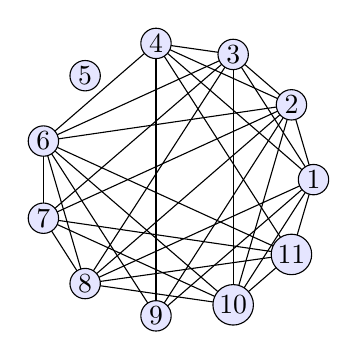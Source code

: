 \begin{tikzpicture}[scale=1.0, every node/.style={circle, draw, fill=white!90!blue, minimum size=8pt, inner sep=1pt}]
    \draw (1.75,0.00) -- (1.47,0.95);
    \draw (1.75,0.00) -- (0.73,1.59);
    \draw (1.75,0.00) -- (-0.25,1.73);
    \draw (1.75,0.00) -- (-1.15,-1.32);
    \draw (1.75,0.00) -- (-0.25,-1.73);
    \draw (1.75,0.00) -- (0.73,-1.59);
    \draw (1.75,0.00) -- (1.47,-0.95);
    \draw (1.47,0.95) -- (0.73,1.59);
    \draw (1.47,0.95) -- (-0.25,1.73);
    \draw (1.47,0.95) -- (-1.68,0.49);
    \draw (1.47,0.95) -- (-1.68,-0.49);
    \draw (1.47,0.95) -- (-1.15,-1.32);
    \draw (1.47,0.95) -- (-0.25,-1.73);
    \draw (1.47,0.95) -- (0.73,-1.59);
    \draw (0.73,1.59) -- (-0.25,1.73);
    \draw (0.73,1.59) -- (-1.68,0.49);
    \draw (0.73,1.59) -- (-1.68,-0.49);
    \draw (0.73,1.59) -- (-1.15,-1.32);
    \draw (0.73,1.59) -- (0.73,-1.59);
    \draw (-0.25,1.73) -- (-1.68,0.49);
    \draw (-0.25,1.73) -- (-0.25,-1.73);
    \draw (-0.25,1.73) -- (1.47,-0.95);
    \draw (-1.68,0.49) -- (-1.68,-0.49);
    \draw (-1.68,0.49) -- (-1.15,-1.32);
    \draw (-1.68,0.49) -- (-0.25,-1.73);
    \draw (-1.68,0.49) -- (0.73,-1.59);
    \draw (-1.68,0.49) -- (1.47,-0.95);
    \draw (-1.68,-0.49) -- (-1.15,-1.32);
    \draw (-1.68,-0.49) -- (0.73,-1.59);
    \draw (-1.68,-0.49) -- (1.47,-0.95);
    \draw (-1.15,-1.32) -- (0.73,-1.59);
    \draw (-1.15,-1.32) -- (1.47,-0.95);
    \draw (0.73,-1.59) -- (1.47,-0.95);
    \node at (1.75,0.00) (1) {1};
    \node at (1.47,0.95) (2) {2};
    \node at (0.73,1.59) (3) {3};
    \node at (-0.25,1.73) (4) {4};
    \node at (-1.15,1.32) (5) {5};
    \node at (-1.68,0.49) (6) {6};
    \node at (-1.68,-0.49) (7) {7};
    \node at (-1.15,-1.32) (8) {8};
    \node at (-0.25,-1.73) (9) {9};
    \node at (0.73,-1.59) (10) {10};
    \node at (1.47,-0.95) (11) {11};
\end{tikzpicture}